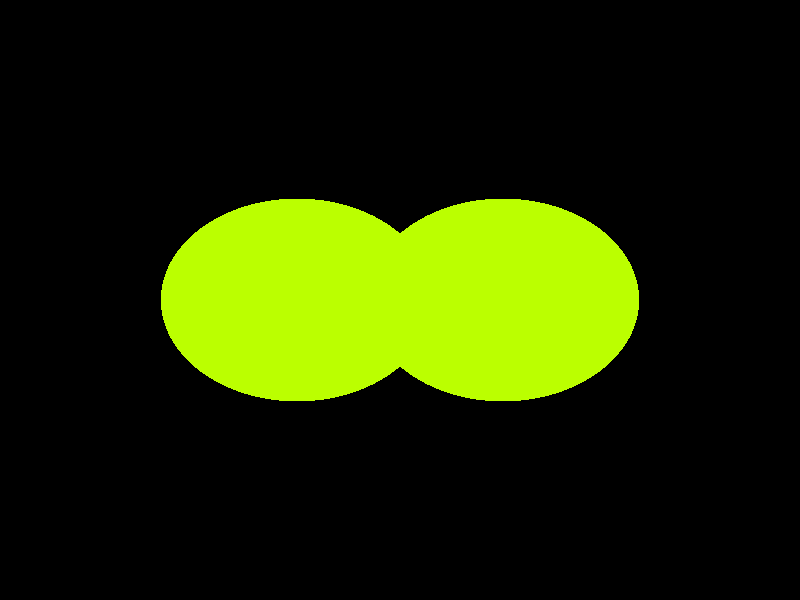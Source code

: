 // Scene Created by the Breeze Designer 2.0
// Written by Neville Richards

#include "colors.inc"
#include "textures.inc"
#include "shapes.inc"

// CAMERA POSITION
camera {
 right      < -1, 0, 0 >
 up         < 0, 1, 0 >
 direction  < 0, 0, 1 >
 location   < 0, 0, 4.5 >
 look_at    < 0, 0, 0 >
}
// LIGHT _light3
light_source { < 0, 0, 22 >
color White
}

// LIGHT _light4
light_source { < -10, 10, 10 >
color White
}






#declare _sphere4 =
// SPHERE _sphere4
sphere {  < 0, 0, 0 > 1
 texture { pigment { color MediumSpringGreen } }
 translate  < -0.75, -0, 0 >
 }


#declare _sphere4_0 =
// SPHERE _sphere4_0
sphere {  < 0, 0, 0 > 1
 texture { pigment { color MediumSpringGreen } }
 translate  < 0.75, 0.75, 0 >
 }


#declare _sphere4_1 =
// SPHERE _sphere4_1
sphere {  < 0, 0, 0 > 1
 texture { pigment { color MediumSpringGreen } }
 translate  < -0.75, 0.75, 0 >
 }


#declare _sphere4_1_2 =
// SPHERE _sphere4_1_2
sphere {  < 0, 0, 0 > 1
 texture { pigment { color MediumSpringGreen } }
 translate  < 0.75, -0, 0 >
 }


union {
  object { _sphere4 scale (0.75 + 0.3*sin(clock*pi)) }
//  object { _sphere4_0 scale (0.75 + 0.3*sin(clock*pi))}
//  object { _sphere4_1 scale (0.75 + 0.3*sin(clock*pi))}
  object { _sphere4_1_2 scale (0.75 + 0.3*sin(clock*pi))}
}


